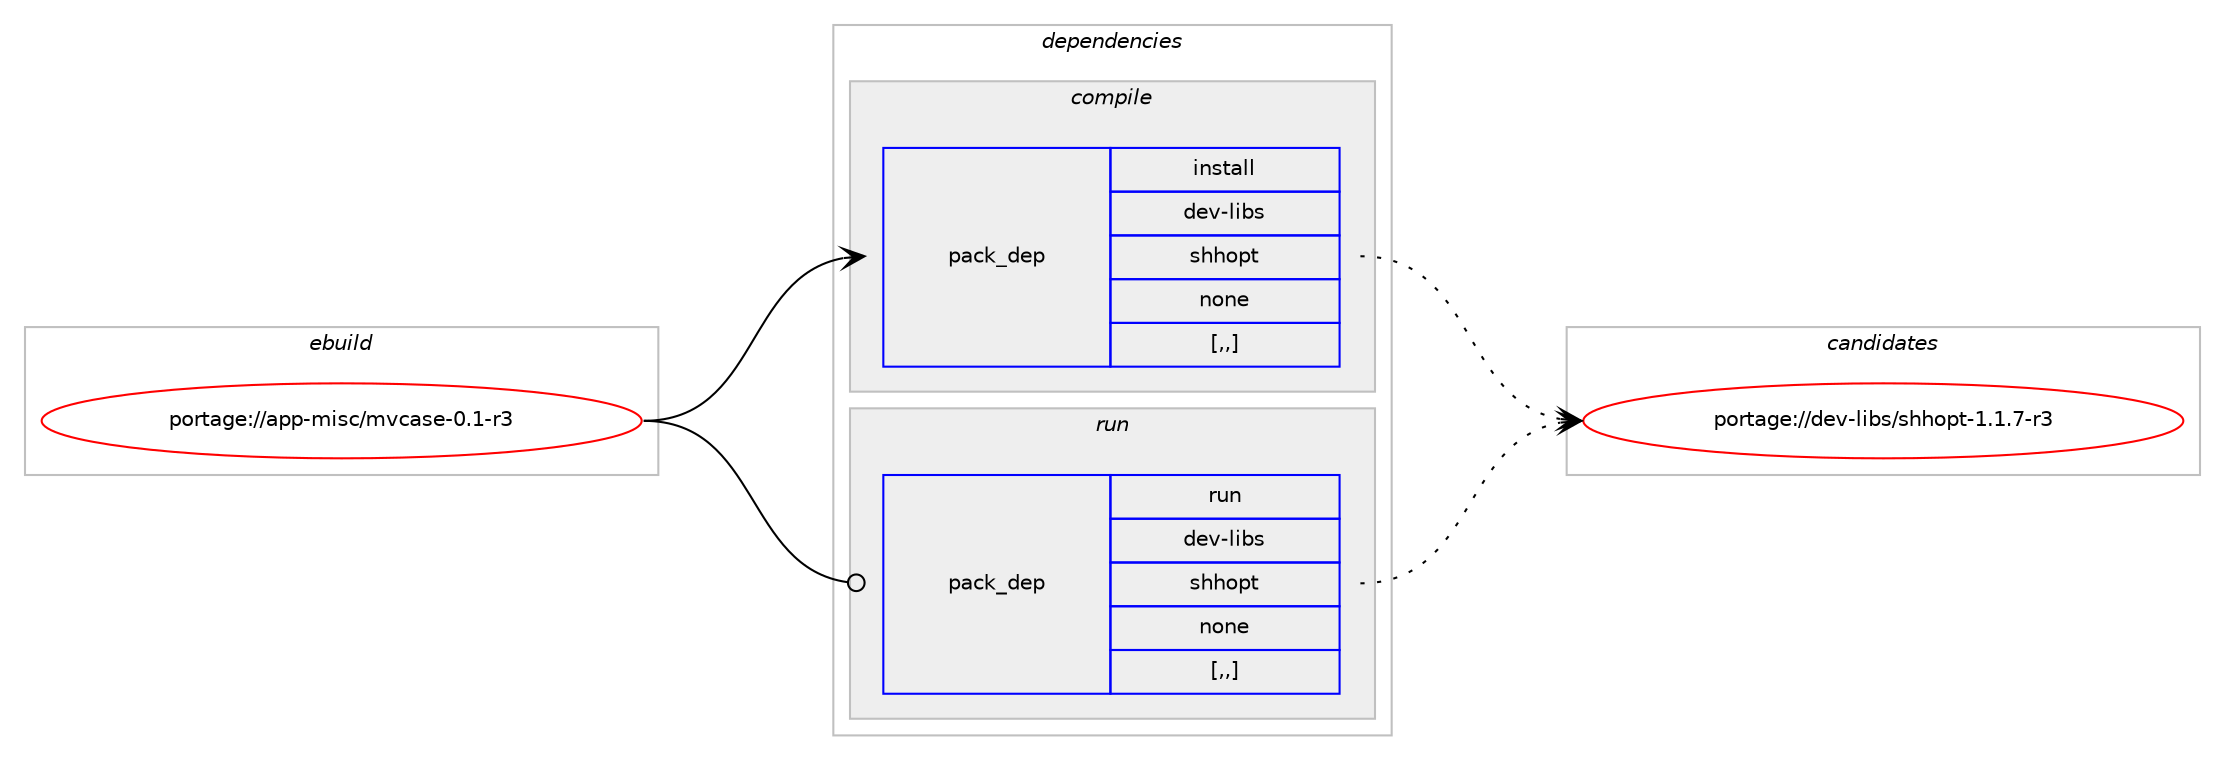 digraph prolog {

# *************
# Graph options
# *************

newrank=true;
concentrate=true;
compound=true;
graph [rankdir=LR,fontname=Helvetica,fontsize=10,ranksep=1.5];#, ranksep=2.5, nodesep=0.2];
edge  [arrowhead=vee];
node  [fontname=Helvetica,fontsize=10];

# **********
# The ebuild
# **********

subgraph cluster_leftcol {
color=gray;
label=<<i>ebuild</i>>;
id [label="portage://app-misc/mvcase-0.1-r3", color=red, width=4, href="../app-misc/mvcase-0.1-r3.svg"];
}

# ****************
# The dependencies
# ****************

subgraph cluster_midcol {
color=gray;
label=<<i>dependencies</i>>;
subgraph cluster_compile {
fillcolor="#eeeeee";
style=filled;
label=<<i>compile</i>>;
subgraph pack390264 {
dependency536622 [label=<<TABLE BORDER="0" CELLBORDER="1" CELLSPACING="0" CELLPADDING="4" WIDTH="220"><TR><TD ROWSPAN="6" CELLPADDING="30">pack_dep</TD></TR><TR><TD WIDTH="110">install</TD></TR><TR><TD>dev-libs</TD></TR><TR><TD>shhopt</TD></TR><TR><TD>none</TD></TR><TR><TD>[,,]</TD></TR></TABLE>>, shape=none, color=blue];
}
id:e -> dependency536622:w [weight=20,style="solid",arrowhead="vee"];
}
subgraph cluster_compileandrun {
fillcolor="#eeeeee";
style=filled;
label=<<i>compile and run</i>>;
}
subgraph cluster_run {
fillcolor="#eeeeee";
style=filled;
label=<<i>run</i>>;
subgraph pack390265 {
dependency536623 [label=<<TABLE BORDER="0" CELLBORDER="1" CELLSPACING="0" CELLPADDING="4" WIDTH="220"><TR><TD ROWSPAN="6" CELLPADDING="30">pack_dep</TD></TR><TR><TD WIDTH="110">run</TD></TR><TR><TD>dev-libs</TD></TR><TR><TD>shhopt</TD></TR><TR><TD>none</TD></TR><TR><TD>[,,]</TD></TR></TABLE>>, shape=none, color=blue];
}
id:e -> dependency536623:w [weight=20,style="solid",arrowhead="odot"];
}
}

# **************
# The candidates
# **************

subgraph cluster_choices {
rank=same;
color=gray;
label=<<i>candidates</i>>;

subgraph choice390264 {
color=black;
nodesep=1;
choice1001011184510810598115471151041041111121164549464946554511451 [label="portage://dev-libs/shhopt-1.1.7-r3", color=red, width=4,href="../dev-libs/shhopt-1.1.7-r3.svg"];
dependency536622:e -> choice1001011184510810598115471151041041111121164549464946554511451:w [style=dotted,weight="100"];
}
subgraph choice390265 {
color=black;
nodesep=1;
choice1001011184510810598115471151041041111121164549464946554511451 [label="portage://dev-libs/shhopt-1.1.7-r3", color=red, width=4,href="../dev-libs/shhopt-1.1.7-r3.svg"];
dependency536623:e -> choice1001011184510810598115471151041041111121164549464946554511451:w [style=dotted,weight="100"];
}
}

}
